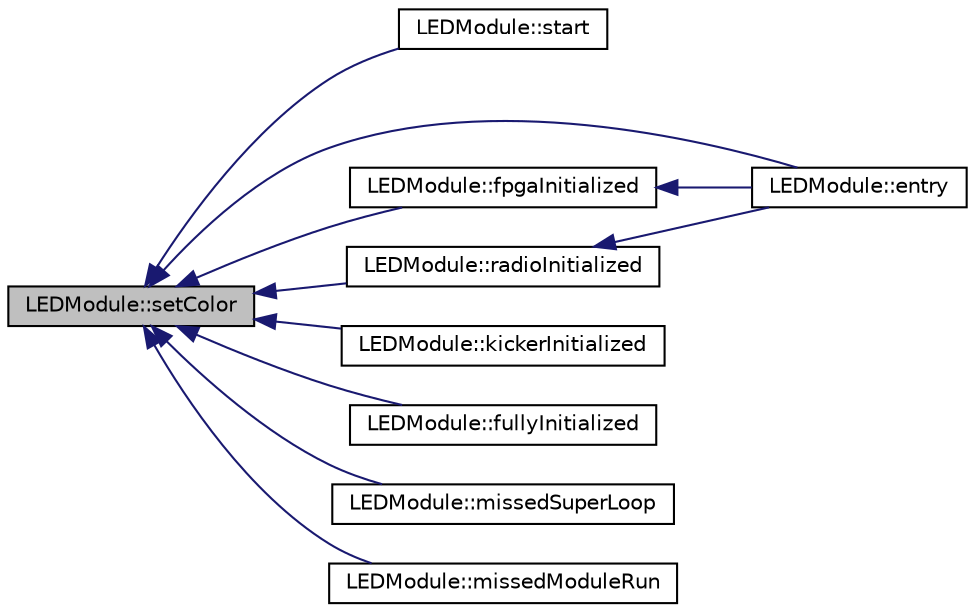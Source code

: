 digraph "LEDModule::setColor"
{
  edge [fontname="Helvetica",fontsize="10",labelfontname="Helvetica",labelfontsize="10"];
  node [fontname="Helvetica",fontsize="10",shape=record];
  rankdir="LR";
  Node36 [label="LEDModule::setColor",height=0.2,width=0.4,color="black", fillcolor="grey75", style="filled", fontcolor="black"];
  Node36 -> Node37 [dir="back",color="midnightblue",fontsize="10",style="solid",fontname="Helvetica"];
  Node37 [label="LEDModule::start",height=0.2,width=0.4,color="black", fillcolor="white", style="filled",URL="$class_l_e_d_module.html#aac9491cb79f42b71e117838766930357",tooltip="Code which initializes module. "];
  Node36 -> Node38 [dir="back",color="midnightblue",fontsize="10",style="solid",fontname="Helvetica"];
  Node38 [label="LEDModule::entry",height=0.2,width=0.4,color="black", fillcolor="white", style="filled",URL="$class_l_e_d_module.html#a8413c6960dc269a7771da47c1ad5bc6d",tooltip="Code to run when called by RTOS once per system tick (kperiod) "];
  Node36 -> Node39 [dir="back",color="midnightblue",fontsize="10",style="solid",fontname="Helvetica"];
  Node39 [label="LEDModule::fpgaInitialized",height=0.2,width=0.4,color="black", fillcolor="white", style="filled",URL="$class_l_e_d_module.html#ac5cf1e0e2c9e02c30b9cd9dd156b6bd3",tooltip="Toggles LEDs to signal fpga initialization. "];
  Node39 -> Node38 [dir="back",color="midnightblue",fontsize="10",style="solid",fontname="Helvetica"];
  Node36 -> Node40 [dir="back",color="midnightblue",fontsize="10",style="solid",fontname="Helvetica"];
  Node40 [label="LEDModule::radioInitialized",height=0.2,width=0.4,color="black", fillcolor="white", style="filled",URL="$class_l_e_d_module.html#a00403b436a96603d807aec0ca88899e1",tooltip="Toggles LEDs to signal radio initialization. "];
  Node40 -> Node38 [dir="back",color="midnightblue",fontsize="10",style="solid",fontname="Helvetica"];
  Node36 -> Node41 [dir="back",color="midnightblue",fontsize="10",style="solid",fontname="Helvetica"];
  Node41 [label="LEDModule::kickerInitialized",height=0.2,width=0.4,color="black", fillcolor="white", style="filled",URL="$class_l_e_d_module.html#a257cc53a6966c74659f8b5e1697960a7",tooltip="Toggles LEDs to signal fpga initialization. "];
  Node36 -> Node42 [dir="back",color="midnightblue",fontsize="10",style="solid",fontname="Helvetica"];
  Node42 [label="LEDModule::fullyInitialized",height=0.2,width=0.4,color="black", fillcolor="white", style="filled",URL="$class_l_e_d_module.html#aa06d62a683353d351978061ae7bf10e2",tooltip="Toggles LEDs to signal full system initialization. "];
  Node36 -> Node43 [dir="back",color="midnightblue",fontsize="10",style="solid",fontname="Helvetica"];
  Node43 [label="LEDModule::missedSuperLoop",height=0.2,width=0.4,color="black", fillcolor="white", style="filled",URL="$class_l_e_d_module.html#a0bf3449aeac41a6eb7f2d64bb00a7578",tooltip="Set specific toggling pattern for missing the X ms super loop timings. "];
  Node36 -> Node44 [dir="back",color="midnightblue",fontsize="10",style="solid",fontname="Helvetica"];
  Node44 [label="LEDModule::missedModuleRun",height=0.2,width=0.4,color="black", fillcolor="white", style="filled",URL="$class_l_e_d_module.html#a2ac4599c211434223bfad44e36d6d72e",tooltip="Specific toggling pattern for missing a module run X times in a row. "];
}
